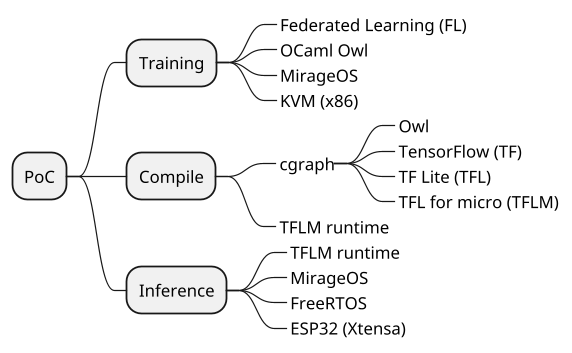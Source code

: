 @startmindmap
scale 1.2
'title PoC outline
+ PoC
++ Training
+++_ Federated Learning (FL)
+++_ OCaml Owl
+++_ MirageOS
+++_ KVM (x86)
++ Compile
+++_ cgraph
++++_ Owl
++++_ TensorFlow (TF)
++++_ TF Lite (TFL)
++++_ TFL for micro (TFLM)
+++_ TFLM runtime
++ Inference
+++_ TFLM runtime
+++_ MirageOS
+++_ FreeRTOS
+++_ ESP32 (Xtensa)
@endmindmap
